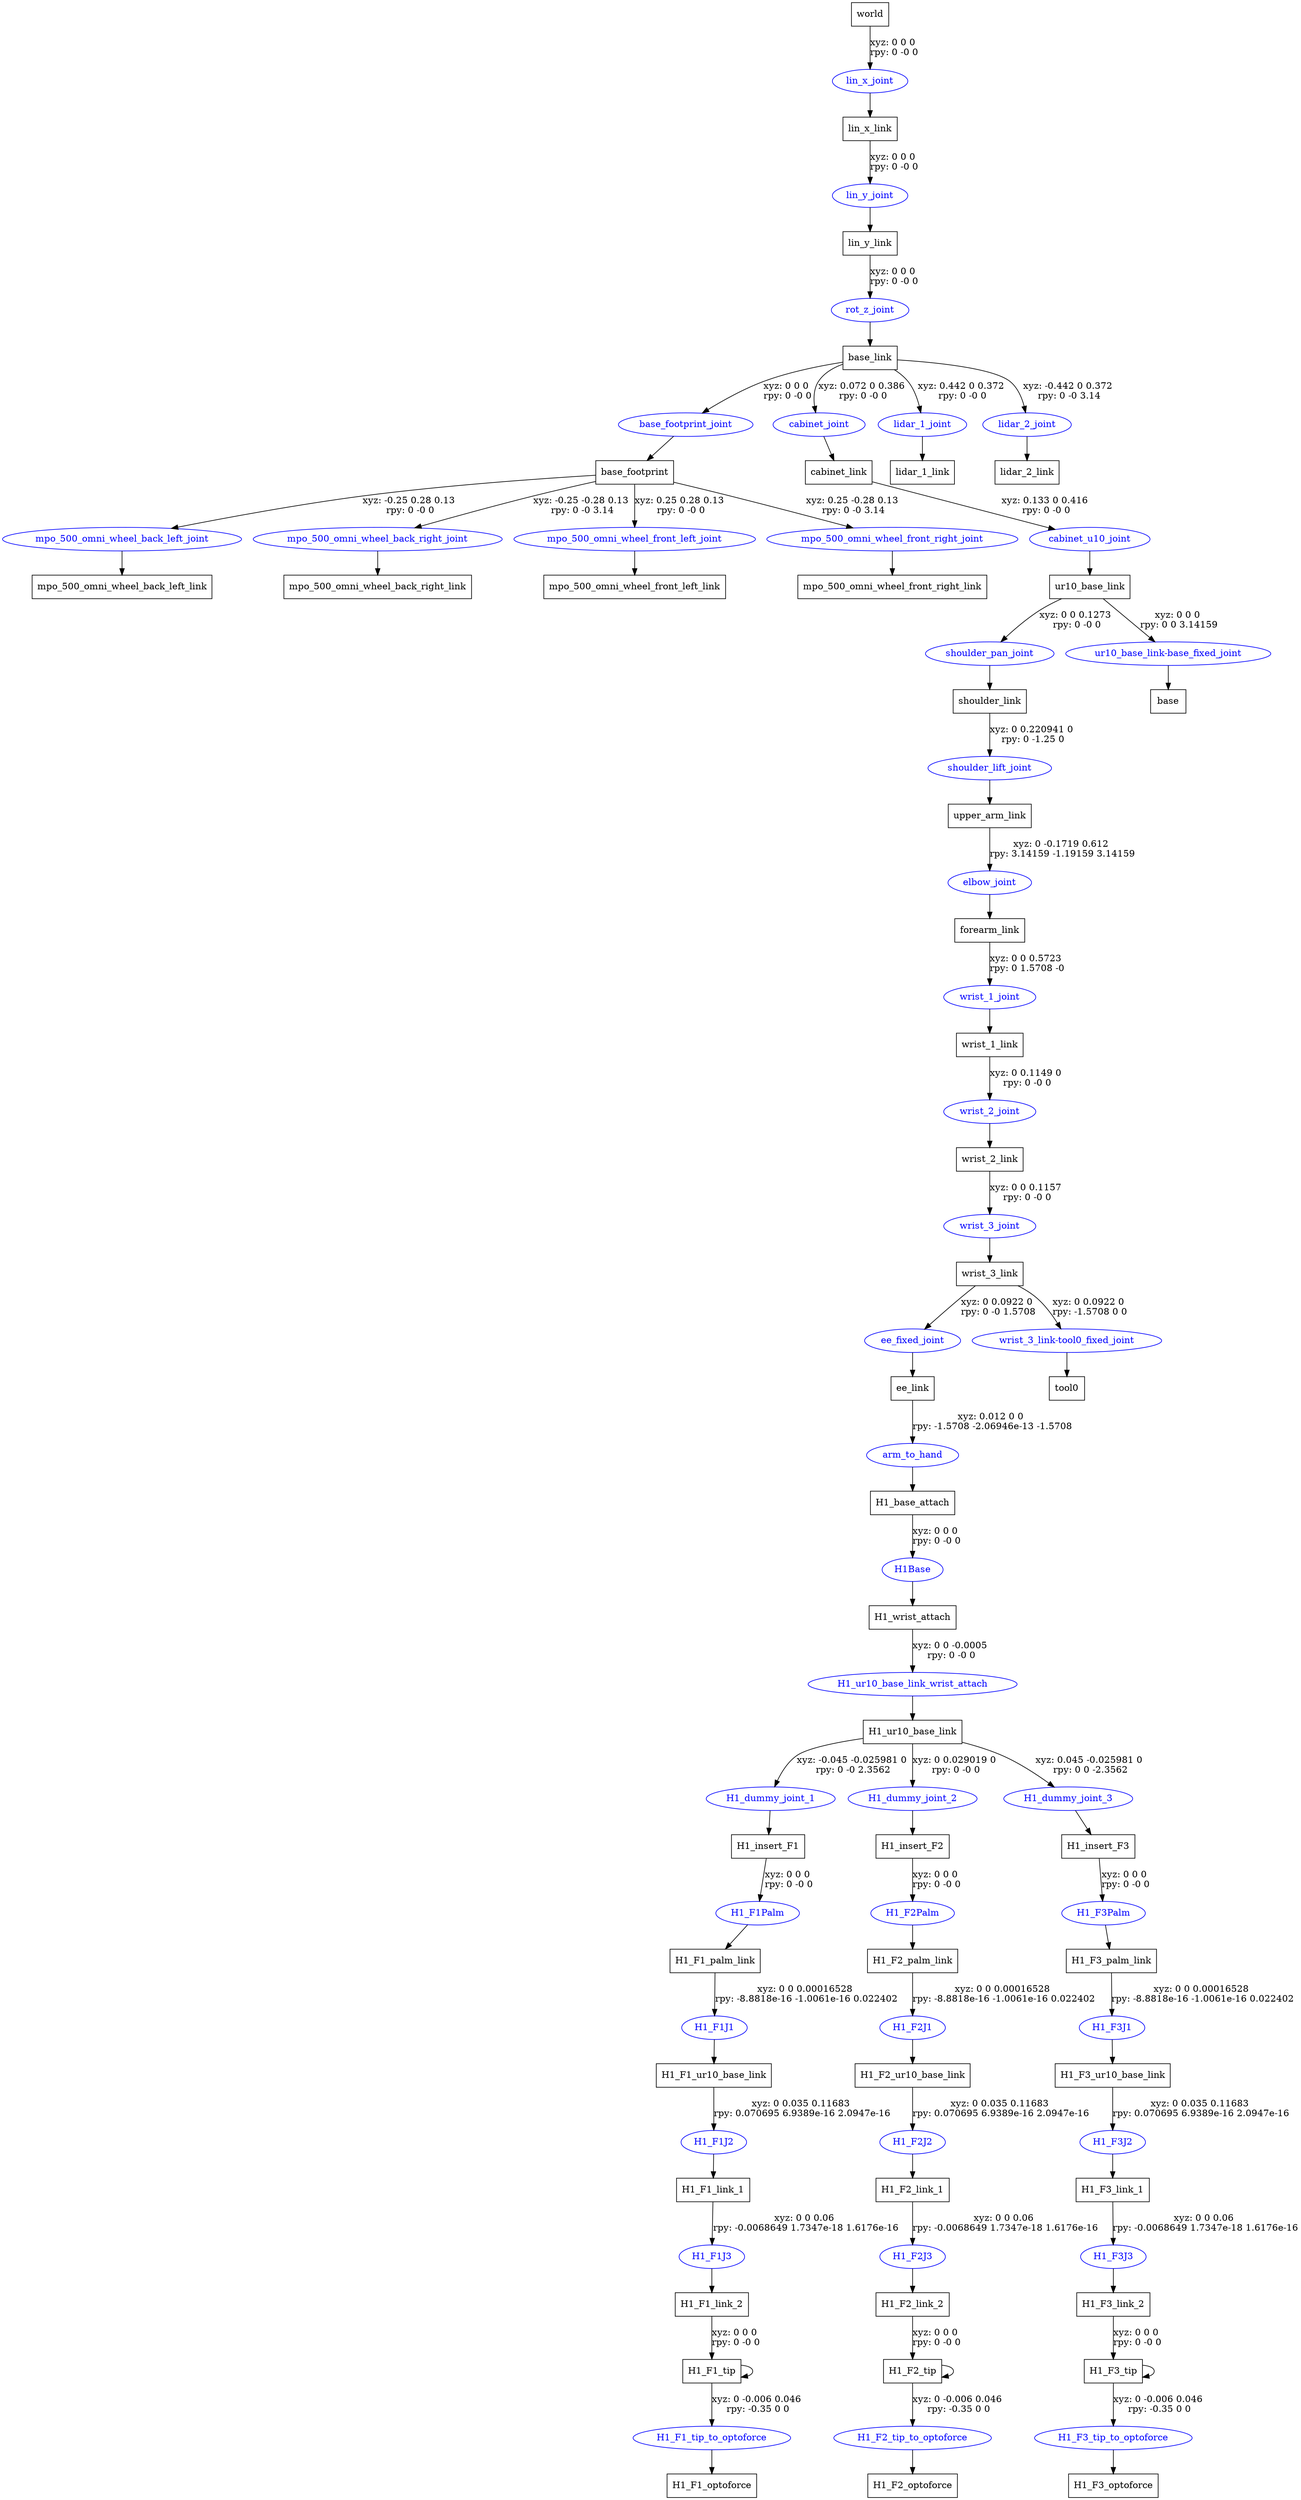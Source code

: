 digraph G {
node [shape=box];
"world" [label="world"];
"lin_x_link" [label="lin_x_link"];
"lin_y_link" [label="lin_y_link"];
"base_link" [label="base_link"];
"base_footprint" [label="base_footprint"];
"mpo_500_omni_wheel_back_left_link" [label="mpo_500_omni_wheel_back_left_link"];
"mpo_500_omni_wheel_back_right_link" [label="mpo_500_omni_wheel_back_right_link"];
"mpo_500_omni_wheel_front_left_link" [label="mpo_500_omni_wheel_front_left_link"];
"mpo_500_omni_wheel_front_right_link" [label="mpo_500_omni_wheel_front_right_link"];
"cabinet_link" [label="cabinet_link"];
"ur10_base_link" [label="ur10_base_link"];
"shoulder_link" [label="shoulder_link"];
"upper_arm_link" [label="upper_arm_link"];
"forearm_link" [label="forearm_link"];
"wrist_1_link" [label="wrist_1_link"];
"wrist_2_link" [label="wrist_2_link"];
"wrist_3_link" [label="wrist_3_link"];
"ee_link" [label="ee_link"];
"H1_base_attach" [label="H1_base_attach"];
"H1_wrist_attach" [label="H1_wrist_attach"];
"H1_ur10_base_link" [label="H1_ur10_base_link"];
"H1_insert_F1" [label="H1_insert_F1"];
"H1_F1_palm_link" [label="H1_F1_palm_link"];
"H1_F1_ur10_base_link" [label="H1_F1_ur10_base_link"];
"H1_F1_link_1" [label="H1_F1_link_1"];
"H1_F1_link_2" [label="H1_F1_link_2"];
"H1_F1_tip" [label="H1_F1_tip"];
"H1_F1_optoforce" [label="H1_F1_optoforce"];
"H1_insert_F2" [label="H1_insert_F2"];
"H1_F2_palm_link" [label="H1_F2_palm_link"];
"H1_F2_ur10_base_link" [label="H1_F2_ur10_base_link"];
"H1_F2_link_1" [label="H1_F2_link_1"];
"H1_F2_link_2" [label="H1_F2_link_2"];
"H1_F2_tip" [label="H1_F2_tip"];
"H1_F2_optoforce" [label="H1_F2_optoforce"];
"H1_insert_F3" [label="H1_insert_F3"];
"H1_F3_palm_link" [label="H1_F3_palm_link"];
"H1_F3_ur10_base_link" [label="H1_F3_ur10_base_link"];
"H1_F3_link_1" [label="H1_F3_link_1"];
"H1_F3_link_2" [label="H1_F3_link_2"];
"H1_F3_tip" [label="H1_F3_tip"];
"H1_F3_optoforce" [label="H1_F3_optoforce"];
"tool0" [label="tool0"];
"base" [label="base"];
"lidar_1_link" [label="lidar_1_link"];
"lidar_2_link" [label="lidar_2_link"];
node [shape=ellipse, color=blue, fontcolor=blue];
"world" -> "lin_x_joint" [label="xyz: 0 0 0 \nrpy: 0 -0 0"]
"lin_x_joint" -> "lin_x_link"
"lin_x_link" -> "lin_y_joint" [label="xyz: 0 0 0 \nrpy: 0 -0 0"]
"lin_y_joint" -> "lin_y_link"
"lin_y_link" -> "rot_z_joint" [label="xyz: 0 0 0 \nrpy: 0 -0 0"]
"rot_z_joint" -> "base_link"
"base_link" -> "base_footprint_joint" [label="xyz: 0 0 0 \nrpy: 0 -0 0"]
"base_footprint_joint" -> "base_footprint"
"base_footprint" -> "mpo_500_omni_wheel_back_left_joint" [label="xyz: -0.25 0.28 0.13 \nrpy: 0 -0 0"]
"mpo_500_omni_wheel_back_left_joint" -> "mpo_500_omni_wheel_back_left_link"
"base_footprint" -> "mpo_500_omni_wheel_back_right_joint" [label="xyz: -0.25 -0.28 0.13 \nrpy: 0 -0 3.14"]
"mpo_500_omni_wheel_back_right_joint" -> "mpo_500_omni_wheel_back_right_link"
"base_footprint" -> "mpo_500_omni_wheel_front_left_joint" [label="xyz: 0.25 0.28 0.13 \nrpy: 0 -0 0"]
"mpo_500_omni_wheel_front_left_joint" -> "mpo_500_omni_wheel_front_left_link"
"base_footprint" -> "mpo_500_omni_wheel_front_right_joint" [label="xyz: 0.25 -0.28 0.13 \nrpy: 0 -0 3.14"]
"mpo_500_omni_wheel_front_right_joint" -> "mpo_500_omni_wheel_front_right_link"
"base_link" -> "cabinet_joint" [label="xyz: 0.072 0 0.386 \nrpy: 0 -0 0"]
"cabinet_joint" -> "cabinet_link"
"cabinet_link" -> "cabinet_u10_joint" [label="xyz: 0.133 0 0.416 \nrpy: 0 -0 0"]
"cabinet_u10_joint" -> "ur10_base_link"
"ur10_base_link" -> "shoulder_pan_joint" [label="xyz: 0 0 0.1273 \nrpy: 0 -0 0"]
"shoulder_pan_joint" -> "shoulder_link"
"shoulder_link" -> "shoulder_lift_joint" [label="xyz: 0 0.220941 0 \nrpy: 0 -1.25 0"]
"shoulder_lift_joint" -> "upper_arm_link"
"upper_arm_link" -> "elbow_joint" [label="xyz: 0 -0.1719 0.612 \nrpy: 3.14159 -1.19159 3.14159"]
"elbow_joint" -> "forearm_link"
"forearm_link" -> "wrist_1_joint" [label="xyz: 0 0 0.5723 \nrpy: 0 1.5708 -0"]
"wrist_1_joint" -> "wrist_1_link"
"wrist_1_link" -> "wrist_2_joint" [label="xyz: 0 0.1149 0 \nrpy: 0 -0 0"]
"wrist_2_joint" -> "wrist_2_link"
"wrist_2_link" -> "wrist_3_joint" [label="xyz: 0 0 0.1157 \nrpy: 0 -0 0"]
"wrist_3_joint" -> "wrist_3_link"
"wrist_3_link" -> "ee_fixed_joint" [label="xyz: 0 0.0922 0 \nrpy: 0 -0 1.5708"]
"ee_fixed_joint" -> "ee_link"
"ee_link" -> "arm_to_hand" [label="xyz: 0.012 0 0 \nrpy: -1.5708 -2.06946e-13 -1.5708"]
"arm_to_hand" -> "H1_base_attach"
"H1_base_attach" -> "H1Base" [label="xyz: 0 0 0 \nrpy: 0 -0 0"]
"H1Base" -> "H1_wrist_attach"
"H1_wrist_attach" -> "H1_ur10_base_link_wrist_attach" [label="xyz: 0 0 -0.0005 \nrpy: 0 -0 0"]
"H1_ur10_base_link_wrist_attach" -> "H1_ur10_base_link"
"H1_ur10_base_link" -> "H1_dummy_joint_1" [label="xyz: -0.045 -0.025981 0 \nrpy: 0 -0 2.3562"]
"H1_dummy_joint_1" -> "H1_insert_F1"
"H1_insert_F1" -> "H1_F1Palm" [label="xyz: 0 0 0 \nrpy: 0 -0 0"]
"H1_F1Palm" -> "H1_F1_palm_link"
"H1_F1_palm_link" -> "H1_F1J1" [label="xyz: 0 0 0.00016528 \nrpy: -8.8818e-16 -1.0061e-16 0.022402"]
"H1_F1J1" -> "H1_F1_ur10_base_link"
"H1_F1_ur10_base_link" -> "H1_F1J2" [label="xyz: 0 0.035 0.11683 \nrpy: 0.070695 6.9389e-16 2.0947e-16"]
"H1_F1J2" -> "H1_F1_link_1"
"H1_F1_link_1" -> "H1_F1J3" [label="xyz: 0 0 0.06 \nrpy: -0.0068649 1.7347e-18 1.6176e-16"]
"H1_F1J3" -> "H1_F1_link_2"
"H1_F1_link_2" -> "H1_F1_tip" [label="xyz: 0 0 0 \nrpy: 0 -0 0"]
"H1_F1_tip" -> "H1_F1_tip"
"H1_F1_tip" -> "H1_F1_tip_to_optoforce" [label="xyz: 0 -0.006 0.046 \nrpy: -0.35 0 0"]
"H1_F1_tip_to_optoforce" -> "H1_F1_optoforce"
"H1_ur10_base_link" -> "H1_dummy_joint_2" [label="xyz: 0 0.029019 0 \nrpy: 0 -0 0"]
"H1_dummy_joint_2" -> "H1_insert_F2"
"H1_insert_F2" -> "H1_F2Palm" [label="xyz: 0 0 0 \nrpy: 0 -0 0"]
"H1_F2Palm" -> "H1_F2_palm_link"
"H1_F2_palm_link" -> "H1_F2J1" [label="xyz: 0 0 0.00016528 \nrpy: -8.8818e-16 -1.0061e-16 0.022402"]
"H1_F2J1" -> "H1_F2_ur10_base_link"
"H1_F2_ur10_base_link" -> "H1_F2J2" [label="xyz: 0 0.035 0.11683 \nrpy: 0.070695 6.9389e-16 2.0947e-16"]
"H1_F2J2" -> "H1_F2_link_1"
"H1_F2_link_1" -> "H1_F2J3" [label="xyz: 0 0 0.06 \nrpy: -0.0068649 1.7347e-18 1.6176e-16"]
"H1_F2J3" -> "H1_F2_link_2"
"H1_F2_link_2" -> "H1_F2_tip" [label="xyz: 0 0 0 \nrpy: 0 -0 0"]
"H1_F2_tip" -> "H1_F2_tip"
"H1_F2_tip" -> "H1_F2_tip_to_optoforce" [label="xyz: 0 -0.006 0.046 \nrpy: -0.35 0 0"]
"H1_F2_tip_to_optoforce" -> "H1_F2_optoforce"
"H1_ur10_base_link" -> "H1_dummy_joint_3" [label="xyz: 0.045 -0.025981 0 \nrpy: 0 0 -2.3562"]
"H1_dummy_joint_3" -> "H1_insert_F3"
"H1_insert_F3" -> "H1_F3Palm" [label="xyz: 0 0 0 \nrpy: 0 -0 0"]
"H1_F3Palm" -> "H1_F3_palm_link"
"H1_F3_palm_link" -> "H1_F3J1" [label="xyz: 0 0 0.00016528 \nrpy: -8.8818e-16 -1.0061e-16 0.022402"]
"H1_F3J1" -> "H1_F3_ur10_base_link"
"H1_F3_ur10_base_link" -> "H1_F3J2" [label="xyz: 0 0.035 0.11683 \nrpy: 0.070695 6.9389e-16 2.0947e-16"]
"H1_F3J2" -> "H1_F3_link_1"
"H1_F3_link_1" -> "H1_F3J3" [label="xyz: 0 0 0.06 \nrpy: -0.0068649 1.7347e-18 1.6176e-16"]
"H1_F3J3" -> "H1_F3_link_2"
"H1_F3_link_2" -> "H1_F3_tip" [label="xyz: 0 0 0 \nrpy: 0 -0 0"]
"H1_F3_tip" -> "H1_F3_tip"
"H1_F3_tip" -> "H1_F3_tip_to_optoforce" [label="xyz: 0 -0.006 0.046 \nrpy: -0.35 0 0"]
"H1_F3_tip_to_optoforce" -> "H1_F3_optoforce"
"wrist_3_link" -> "wrist_3_link-tool0_fixed_joint" [label="xyz: 0 0.0922 0 \nrpy: -1.5708 0 0"]
"wrist_3_link-tool0_fixed_joint" -> "tool0"
"ur10_base_link" -> "ur10_base_link-base_fixed_joint" [label="xyz: 0 0 0 \nrpy: 0 0 3.14159"]
"ur10_base_link-base_fixed_joint" -> "base"
"base_link" -> "lidar_1_joint" [label="xyz: 0.442 0 0.372 \nrpy: 0 -0 0"]
"lidar_1_joint" -> "lidar_1_link"
"base_link" -> "lidar_2_joint" [label="xyz: -0.442 0 0.372 \nrpy: 0 -0 3.14"]
"lidar_2_joint" -> "lidar_2_link"
}
